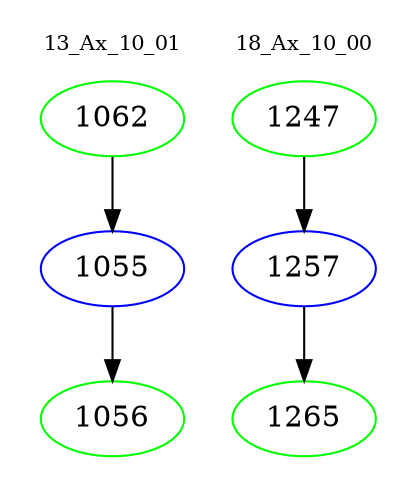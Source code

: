 digraph{
subgraph cluster_0 {
color = white
label = "13_Ax_10_01";
fontsize=10;
T0_1062 [label="1062", color="green"]
T0_1062 -> T0_1055 [color="black"]
T0_1055 [label="1055", color="blue"]
T0_1055 -> T0_1056 [color="black"]
T0_1056 [label="1056", color="green"]
}
subgraph cluster_1 {
color = white
label = "18_Ax_10_00";
fontsize=10;
T1_1247 [label="1247", color="green"]
T1_1247 -> T1_1257 [color="black"]
T1_1257 [label="1257", color="blue"]
T1_1257 -> T1_1265 [color="black"]
T1_1265 [label="1265", color="green"]
}
}
